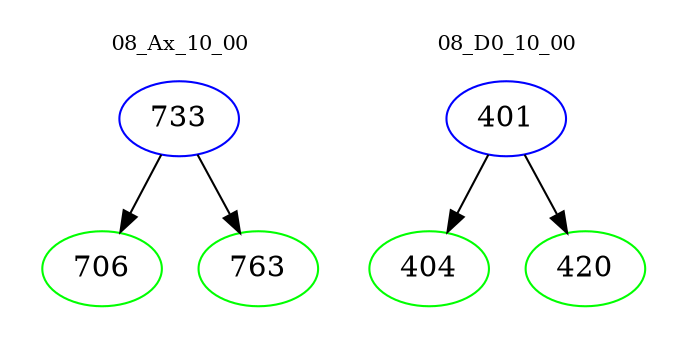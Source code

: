 digraph{
subgraph cluster_0 {
color = white
label = "08_Ax_10_00";
fontsize=10;
T0_733 [label="733", color="blue"]
T0_733 -> T0_706 [color="black"]
T0_706 [label="706", color="green"]
T0_733 -> T0_763 [color="black"]
T0_763 [label="763", color="green"]
}
subgraph cluster_1 {
color = white
label = "08_D0_10_00";
fontsize=10;
T1_401 [label="401", color="blue"]
T1_401 -> T1_404 [color="black"]
T1_404 [label="404", color="green"]
T1_401 -> T1_420 [color="black"]
T1_420 [label="420", color="green"]
}
}
